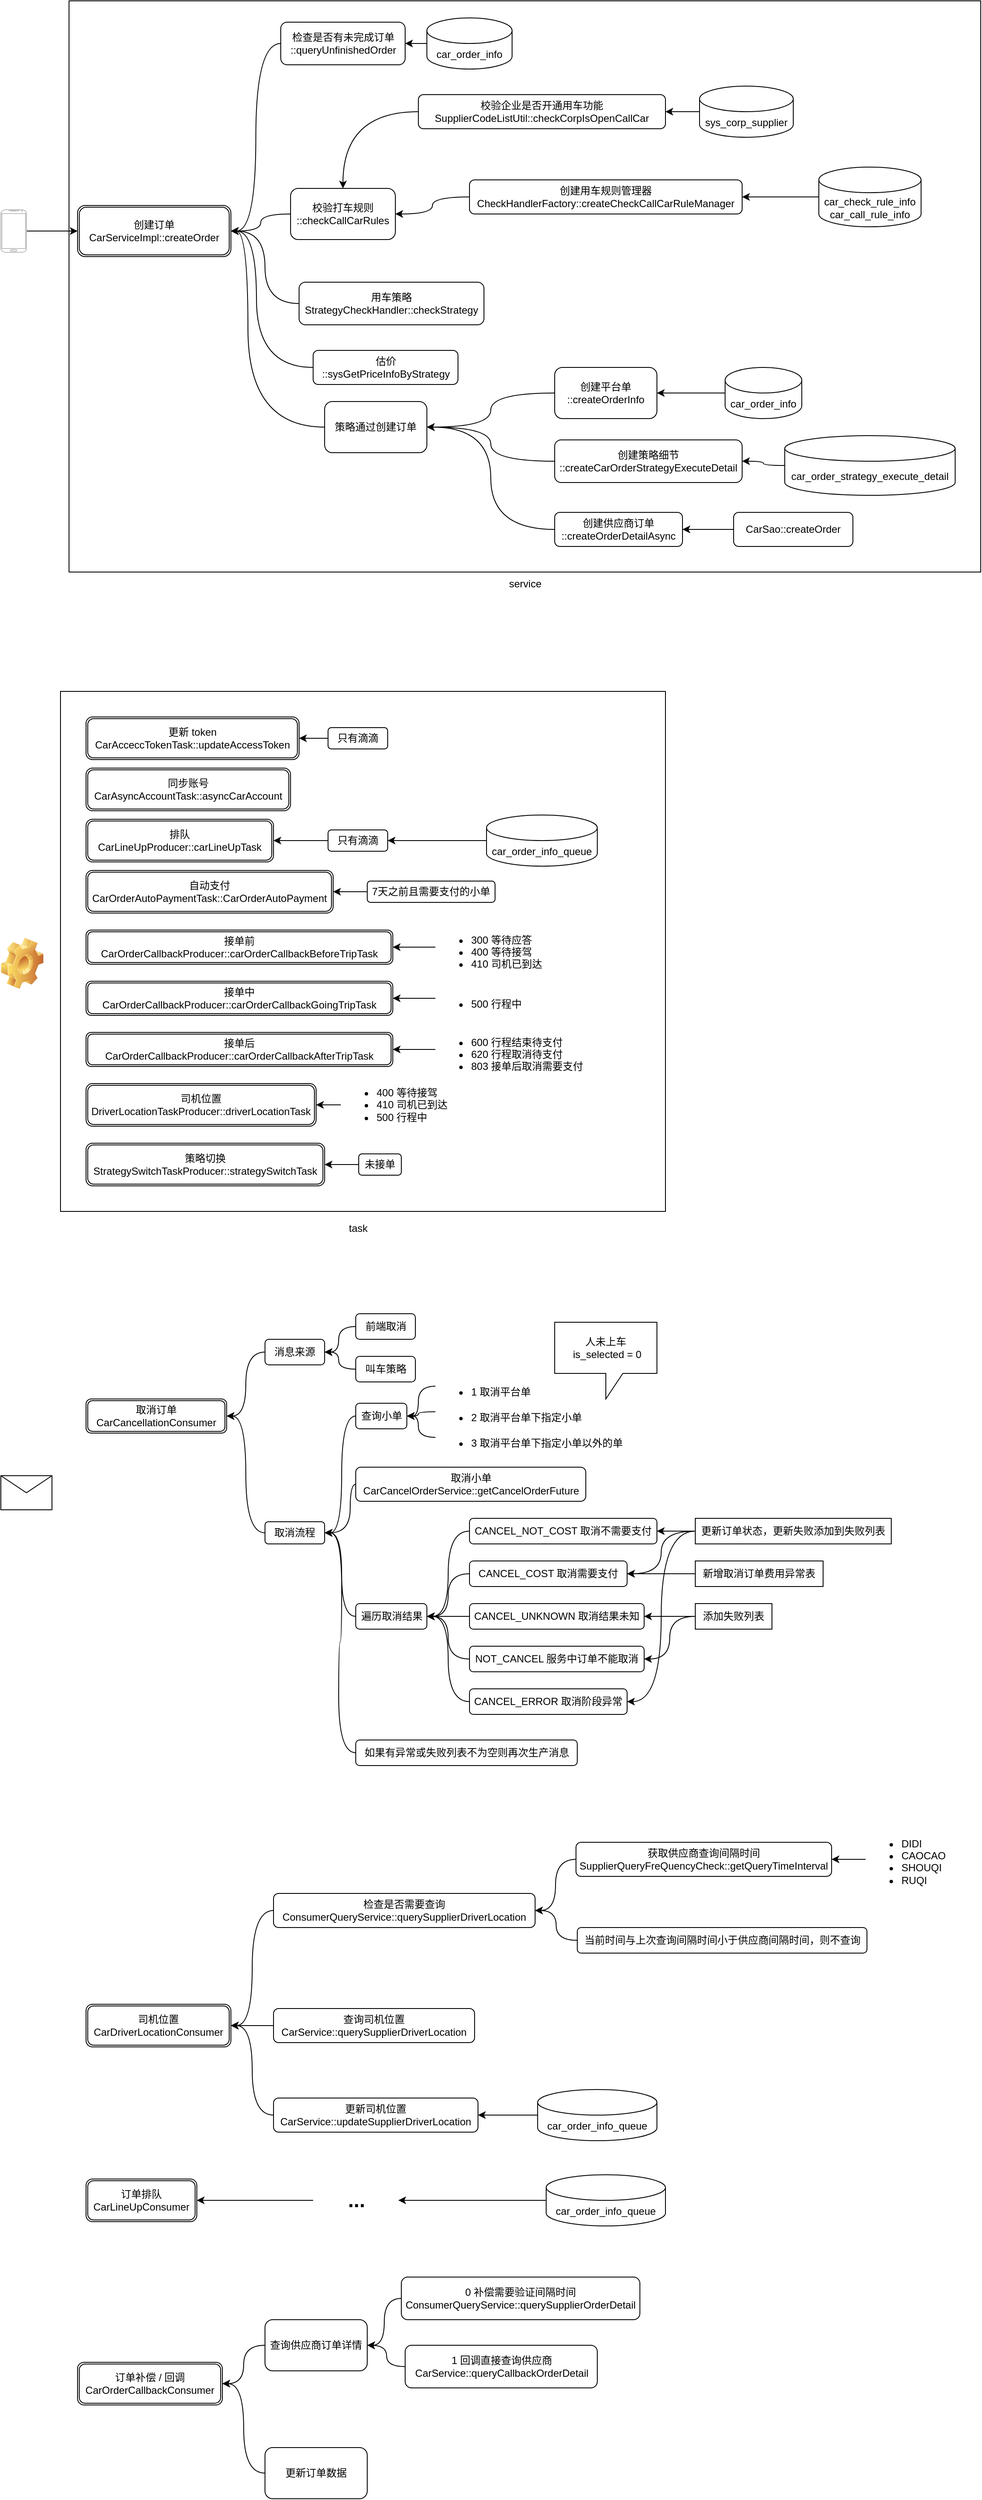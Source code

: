 <mxfile version="15.3.0" type="github">
  <diagram id="36eU4pKLtjQGRjDaztEr" name="订单状态">
    <mxGraphModel dx="1156" dy="461" grid="1" gridSize="10" guides="1" tooltips="1" connect="1" arrows="1" fold="1" page="1" pageScale="1" pageWidth="827" pageHeight="1169" math="0" shadow="0">
      <root>
        <mxCell id="0" />
        <mxCell id="1" parent="0" />
        <mxCell id="iOZaVTO8fL7gchkErI3n-64" value="" style="rounded=0;whiteSpace=wrap;html=1;" vertex="1" parent="1">
          <mxGeometry x="100" y="880" width="710" height="610" as="geometry" />
        </mxCell>
        <mxCell id="Fg9hLDMmJoLkrDjKvClW-10" value="service" style="verticalLabelPosition=bottom;verticalAlign=top;html=1;shape=mxgraph.basic.rect;fillColor2=none;strokeWidth=1;size=20;indent=5;sketch=0;shadow=0;" parent="1" vertex="1">
          <mxGeometry x="110" y="70" width="1070" height="670" as="geometry" />
        </mxCell>
        <mxCell id="Fg9hLDMmJoLkrDjKvClW-2" value="创建订单&lt;br&gt;CarServiceImpl::createOrder" style="shape=ext;double=1;rounded=1;whiteSpace=wrap;html=1;" parent="1" vertex="1">
          <mxGeometry x="120" y="310" width="180" height="60" as="geometry" />
        </mxCell>
        <mxCell id="Fg9hLDMmJoLkrDjKvClW-6" value="" style="edgeStyle=orthogonalEdgeStyle;rounded=0;orthogonalLoop=1;jettySize=auto;html=1;" parent="1" source="Fg9hLDMmJoLkrDjKvClW-5" target="Fg9hLDMmJoLkrDjKvClW-2" edge="1">
          <mxGeometry relative="1" as="geometry" />
        </mxCell>
        <mxCell id="Fg9hLDMmJoLkrDjKvClW-5" value="" style="verticalLabelPosition=bottom;verticalAlign=top;html=1;shadow=0;dashed=0;strokeWidth=1;shape=mxgraph.android.phone2;strokeColor=#c0c0c0;" parent="1" vertex="1">
          <mxGeometry x="30" y="315" width="30" height="50" as="geometry" />
        </mxCell>
        <mxCell id="iOZaVTO8fL7gchkErI3n-5" style="edgeStyle=orthogonalEdgeStyle;rounded=0;orthogonalLoop=1;jettySize=auto;html=1;entryX=1;entryY=0.5;entryDx=0;entryDy=0;curved=1;" edge="1" parent="1" source="iOZaVTO8fL7gchkErI3n-1" target="Fg9hLDMmJoLkrDjKvClW-2">
          <mxGeometry relative="1" as="geometry" />
        </mxCell>
        <mxCell id="iOZaVTO8fL7gchkErI3n-1" value="检查是否有未完成订单&lt;br&gt;::queryUnfinishedOrder" style="rounded=1;whiteSpace=wrap;html=1;" vertex="1" parent="1">
          <mxGeometry x="358.5" y="95" width="146" height="50" as="geometry" />
        </mxCell>
        <mxCell id="iOZaVTO8fL7gchkErI3n-6" value="" style="edgeStyle=orthogonalEdgeStyle;curved=1;rounded=0;orthogonalLoop=1;jettySize=auto;html=1;" edge="1" parent="1" source="iOZaVTO8fL7gchkErI3n-2" target="Fg9hLDMmJoLkrDjKvClW-2">
          <mxGeometry relative="1" as="geometry" />
        </mxCell>
        <mxCell id="iOZaVTO8fL7gchkErI3n-2" value="校验打车规则&lt;br&gt;::checkCallCarRules" style="rounded=1;whiteSpace=wrap;html=1;" vertex="1" parent="1">
          <mxGeometry x="370" y="290" width="123" height="60" as="geometry" />
        </mxCell>
        <mxCell id="iOZaVTO8fL7gchkErI3n-7" value="" style="edgeStyle=orthogonalEdgeStyle;curved=1;rounded=0;orthogonalLoop=1;jettySize=auto;html=1;" edge="1" parent="1" source="iOZaVTO8fL7gchkErI3n-3" target="iOZaVTO8fL7gchkErI3n-1">
          <mxGeometry relative="1" as="geometry" />
        </mxCell>
        <mxCell id="iOZaVTO8fL7gchkErI3n-3" value="car_order_info" style="shape=cylinder3;whiteSpace=wrap;html=1;boundedLbl=1;backgroundOutline=1;size=15;" vertex="1" parent="1">
          <mxGeometry x="530" y="90" width="100" height="60" as="geometry" />
        </mxCell>
        <mxCell id="iOZaVTO8fL7gchkErI3n-8" value="" style="edgeStyle=orthogonalEdgeStyle;curved=1;rounded=0;orthogonalLoop=1;jettySize=auto;html=1;" edge="1" parent="1" source="iOZaVTO8fL7gchkErI3n-4" target="iOZaVTO8fL7gchkErI3n-2">
          <mxGeometry relative="1" as="geometry" />
        </mxCell>
        <mxCell id="iOZaVTO8fL7gchkErI3n-4" value="校验企业是否开通用车功能&lt;br&gt;SupplierCodeListUtil::checkCorpIsOpenCallCar" style="rounded=1;whiteSpace=wrap;html=1;" vertex="1" parent="1">
          <mxGeometry x="520" y="180" width="290" height="40" as="geometry" />
        </mxCell>
        <mxCell id="iOZaVTO8fL7gchkErI3n-10" value="" style="edgeStyle=orthogonalEdgeStyle;curved=1;rounded=0;orthogonalLoop=1;jettySize=auto;html=1;" edge="1" parent="1" source="iOZaVTO8fL7gchkErI3n-9" target="iOZaVTO8fL7gchkErI3n-4">
          <mxGeometry relative="1" as="geometry" />
        </mxCell>
        <mxCell id="iOZaVTO8fL7gchkErI3n-9" value="sys_corp_supplier" style="shape=cylinder3;whiteSpace=wrap;html=1;boundedLbl=1;backgroundOutline=1;size=15;" vertex="1" parent="1">
          <mxGeometry x="850" y="170" width="110" height="60" as="geometry" />
        </mxCell>
        <mxCell id="iOZaVTO8fL7gchkErI3n-12" value="" style="edgeStyle=orthogonalEdgeStyle;curved=1;rounded=0;orthogonalLoop=1;jettySize=auto;html=1;" edge="1" parent="1" source="iOZaVTO8fL7gchkErI3n-11" target="iOZaVTO8fL7gchkErI3n-2">
          <mxGeometry relative="1" as="geometry" />
        </mxCell>
        <mxCell id="iOZaVTO8fL7gchkErI3n-11" value="创建用车规则管理器&lt;br&gt;CheckHandlerFactory::createCheckCallCarRuleManager" style="rounded=1;whiteSpace=wrap;html=1;" vertex="1" parent="1">
          <mxGeometry x="580" y="280" width="320" height="40" as="geometry" />
        </mxCell>
        <mxCell id="iOZaVTO8fL7gchkErI3n-14" value="" style="edgeStyle=orthogonalEdgeStyle;curved=1;rounded=0;orthogonalLoop=1;jettySize=auto;html=1;" edge="1" parent="1" source="iOZaVTO8fL7gchkErI3n-13" target="iOZaVTO8fL7gchkErI3n-11">
          <mxGeometry relative="1" as="geometry" />
        </mxCell>
        <mxCell id="iOZaVTO8fL7gchkErI3n-13" value="car_check_rule_info&lt;br&gt;car_call_rule_info" style="shape=cylinder3;whiteSpace=wrap;html=1;boundedLbl=1;backgroundOutline=1;size=15;" vertex="1" parent="1">
          <mxGeometry x="990" y="265" width="120" height="70" as="geometry" />
        </mxCell>
        <mxCell id="iOZaVTO8fL7gchkErI3n-16" style="edgeStyle=orthogonalEdgeStyle;curved=1;rounded=0;orthogonalLoop=1;jettySize=auto;html=1;" edge="1" parent="1" source="iOZaVTO8fL7gchkErI3n-15" target="Fg9hLDMmJoLkrDjKvClW-2">
          <mxGeometry relative="1" as="geometry">
            <Array as="points">
              <mxPoint x="340" y="425" />
              <mxPoint x="340" y="340" />
            </Array>
          </mxGeometry>
        </mxCell>
        <mxCell id="iOZaVTO8fL7gchkErI3n-15" value="用车策略&lt;br&gt;StrategyCheckHandler::checkStrategy" style="rounded=1;whiteSpace=wrap;html=1;" vertex="1" parent="1">
          <mxGeometry x="380" y="400" width="217" height="50" as="geometry" />
        </mxCell>
        <mxCell id="iOZaVTO8fL7gchkErI3n-18" style="edgeStyle=orthogonalEdgeStyle;curved=1;rounded=0;orthogonalLoop=1;jettySize=auto;html=1;entryX=1;entryY=0.5;entryDx=0;entryDy=0;" edge="1" parent="1" source="iOZaVTO8fL7gchkErI3n-17" target="Fg9hLDMmJoLkrDjKvClW-2">
          <mxGeometry relative="1" as="geometry">
            <Array as="points">
              <mxPoint x="330" y="500" />
              <mxPoint x="330" y="340" />
            </Array>
          </mxGeometry>
        </mxCell>
        <mxCell id="iOZaVTO8fL7gchkErI3n-17" value="估价&lt;br&gt;::sysGetPriceInfoByStrategy" style="rounded=1;whiteSpace=wrap;html=1;" vertex="1" parent="1">
          <mxGeometry x="396.5" y="480" width="170" height="40" as="geometry" />
        </mxCell>
        <mxCell id="iOZaVTO8fL7gchkErI3n-20" style="edgeStyle=orthogonalEdgeStyle;curved=1;rounded=0;orthogonalLoop=1;jettySize=auto;html=1;entryX=1;entryY=0.5;entryDx=0;entryDy=0;" edge="1" parent="1" source="iOZaVTO8fL7gchkErI3n-19" target="Fg9hLDMmJoLkrDjKvClW-2">
          <mxGeometry relative="1" as="geometry">
            <mxPoint x="310" y="340" as="targetPoint" />
            <Array as="points">
              <mxPoint x="320" y="570" />
              <mxPoint x="320" y="340" />
            </Array>
          </mxGeometry>
        </mxCell>
        <mxCell id="iOZaVTO8fL7gchkErI3n-19" value="策略通过创建订单" style="rounded=1;whiteSpace=wrap;html=1;" vertex="1" parent="1">
          <mxGeometry x="410" y="540" width="120" height="60" as="geometry" />
        </mxCell>
        <mxCell id="iOZaVTO8fL7gchkErI3n-22" value="" style="edgeStyle=orthogonalEdgeStyle;curved=1;rounded=0;orthogonalLoop=1;jettySize=auto;html=1;entryX=1;entryY=0.5;entryDx=0;entryDy=0;" edge="1" parent="1" source="iOZaVTO8fL7gchkErI3n-21" target="iOZaVTO8fL7gchkErI3n-19">
          <mxGeometry relative="1" as="geometry" />
        </mxCell>
        <mxCell id="iOZaVTO8fL7gchkErI3n-21" value="创建平台单&lt;br&gt;::createOrderInfo" style="rounded=1;whiteSpace=wrap;html=1;" vertex="1" parent="1">
          <mxGeometry x="680" y="500" width="120" height="60" as="geometry" />
        </mxCell>
        <mxCell id="iOZaVTO8fL7gchkErI3n-24" value="" style="edgeStyle=orthogonalEdgeStyle;curved=1;rounded=0;orthogonalLoop=1;jettySize=auto;html=1;" edge="1" parent="1" source="iOZaVTO8fL7gchkErI3n-23" target="iOZaVTO8fL7gchkErI3n-21">
          <mxGeometry relative="1" as="geometry" />
        </mxCell>
        <mxCell id="iOZaVTO8fL7gchkErI3n-23" value="car_order_info" style="shape=cylinder3;whiteSpace=wrap;html=1;boundedLbl=1;backgroundOutline=1;size=15;" vertex="1" parent="1">
          <mxGeometry x="880" y="500" width="90" height="60" as="geometry" />
        </mxCell>
        <mxCell id="iOZaVTO8fL7gchkErI3n-28" style="edgeStyle=orthogonalEdgeStyle;curved=1;rounded=0;orthogonalLoop=1;jettySize=auto;html=1;entryX=1;entryY=0.5;entryDx=0;entryDy=0;" edge="1" parent="1" source="iOZaVTO8fL7gchkErI3n-25" target="iOZaVTO8fL7gchkErI3n-19">
          <mxGeometry relative="1" as="geometry" />
        </mxCell>
        <mxCell id="iOZaVTO8fL7gchkErI3n-25" value="创建策略细节&lt;br&gt;::createCarOrderStrategyExecuteDetail" style="rounded=1;whiteSpace=wrap;html=1;" vertex="1" parent="1">
          <mxGeometry x="680" y="585" width="220" height="50" as="geometry" />
        </mxCell>
        <mxCell id="iOZaVTO8fL7gchkErI3n-27" value="" style="edgeStyle=orthogonalEdgeStyle;curved=1;rounded=0;orthogonalLoop=1;jettySize=auto;html=1;" edge="1" parent="1" source="iOZaVTO8fL7gchkErI3n-26" target="iOZaVTO8fL7gchkErI3n-25">
          <mxGeometry relative="1" as="geometry" />
        </mxCell>
        <mxCell id="iOZaVTO8fL7gchkErI3n-26" value="car_order_strategy_execute_detail" style="shape=cylinder3;whiteSpace=wrap;html=1;boundedLbl=1;backgroundOutline=1;size=15;" vertex="1" parent="1">
          <mxGeometry x="950" y="580" width="200" height="70" as="geometry" />
        </mxCell>
        <mxCell id="iOZaVTO8fL7gchkErI3n-30" style="edgeStyle=orthogonalEdgeStyle;curved=1;rounded=0;orthogonalLoop=1;jettySize=auto;html=1;entryX=1;entryY=0.5;entryDx=0;entryDy=0;" edge="1" parent="1" source="iOZaVTO8fL7gchkErI3n-29" target="iOZaVTO8fL7gchkErI3n-19">
          <mxGeometry relative="1" as="geometry" />
        </mxCell>
        <mxCell id="iOZaVTO8fL7gchkErI3n-29" value="创建供应商订单&lt;br&gt;::createOrderDetailAsync" style="rounded=1;whiteSpace=wrap;html=1;" vertex="1" parent="1">
          <mxGeometry x="680" y="670" width="150" height="40" as="geometry" />
        </mxCell>
        <mxCell id="iOZaVTO8fL7gchkErI3n-32" value="" style="edgeStyle=orthogonalEdgeStyle;curved=1;rounded=0;orthogonalLoop=1;jettySize=auto;html=1;" edge="1" parent="1" source="iOZaVTO8fL7gchkErI3n-31" target="iOZaVTO8fL7gchkErI3n-29">
          <mxGeometry relative="1" as="geometry" />
        </mxCell>
        <mxCell id="iOZaVTO8fL7gchkErI3n-31" value="CarSao::createOrder" style="rounded=1;whiteSpace=wrap;html=1;" vertex="1" parent="1">
          <mxGeometry x="890" y="670" width="140" height="40" as="geometry" />
        </mxCell>
        <mxCell id="iOZaVTO8fL7gchkErI3n-33" value="" style="shape=image;html=1;verticalLabelPosition=bottom;verticalAlign=top;imageAspect=0;image=img/clipart/Gear_128x128.png" vertex="1" parent="1">
          <mxGeometry x="30" y="1169" width="50" height="60" as="geometry" />
        </mxCell>
        <mxCell id="iOZaVTO8fL7gchkErI3n-35" value="更新 token&lt;br&gt;CarAcceccTokenTask::updateAccessToken" style="shape=ext;double=1;rounded=1;whiteSpace=wrap;html=1;" vertex="1" parent="1">
          <mxGeometry x="130" y="910" width="250" height="50" as="geometry" />
        </mxCell>
        <mxCell id="iOZaVTO8fL7gchkErI3n-36" value="同步账号&lt;br&gt;CarAsyncAccountTask::asyncCarAccount" style="shape=ext;double=1;rounded=1;whiteSpace=wrap;html=1;" vertex="1" parent="1">
          <mxGeometry x="130" y="970" width="240" height="50" as="geometry" />
        </mxCell>
        <mxCell id="iOZaVTO8fL7gchkErI3n-37" value="排队&lt;br&gt;CarLineUpProducer::carLineUpTask" style="shape=ext;double=1;rounded=1;whiteSpace=wrap;html=1;" vertex="1" parent="1">
          <mxGeometry x="130" y="1030" width="220" height="50" as="geometry" />
        </mxCell>
        <mxCell id="iOZaVTO8fL7gchkErI3n-42" value="" style="edgeStyle=orthogonalEdgeStyle;curved=1;rounded=0;orthogonalLoop=1;jettySize=auto;html=1;" edge="1" parent="1" source="iOZaVTO8fL7gchkErI3n-38">
          <mxGeometry relative="1" as="geometry">
            <mxPoint x="380" y="935" as="targetPoint" />
          </mxGeometry>
        </mxCell>
        <mxCell id="iOZaVTO8fL7gchkErI3n-38" value="只有滴滴" style="rounded=1;whiteSpace=wrap;html=1;" vertex="1" parent="1">
          <mxGeometry x="414" y="922.5" width="70" height="25" as="geometry" />
        </mxCell>
        <mxCell id="iOZaVTO8fL7gchkErI3n-43" value="" style="edgeStyle=orthogonalEdgeStyle;curved=1;rounded=0;orthogonalLoop=1;jettySize=auto;html=1;" edge="1" parent="1" source="iOZaVTO8fL7gchkErI3n-40" target="iOZaVTO8fL7gchkErI3n-37">
          <mxGeometry relative="1" as="geometry" />
        </mxCell>
        <mxCell id="iOZaVTO8fL7gchkErI3n-40" value="只有滴滴" style="rounded=1;whiteSpace=wrap;html=1;" vertex="1" parent="1">
          <mxGeometry x="414" y="1042.5" width="70" height="25" as="geometry" />
        </mxCell>
        <mxCell id="iOZaVTO8fL7gchkErI3n-45" value="" style="edgeStyle=orthogonalEdgeStyle;curved=1;rounded=0;orthogonalLoop=1;jettySize=auto;html=1;" edge="1" parent="1" source="iOZaVTO8fL7gchkErI3n-44" target="iOZaVTO8fL7gchkErI3n-40">
          <mxGeometry relative="1" as="geometry" />
        </mxCell>
        <mxCell id="iOZaVTO8fL7gchkErI3n-44" value="car_order_info_queue" style="shape=cylinder3;whiteSpace=wrap;html=1;boundedLbl=1;backgroundOutline=1;size=15;" vertex="1" parent="1">
          <mxGeometry x="600" y="1025" width="130" height="60" as="geometry" />
        </mxCell>
        <mxCell id="iOZaVTO8fL7gchkErI3n-46" value="自动支付&lt;br&gt;CarOrderAutoPaymentTask::CarOrderAutoPayment" style="shape=ext;double=1;rounded=1;whiteSpace=wrap;html=1;" vertex="1" parent="1">
          <mxGeometry x="130" y="1090" width="290" height="50" as="geometry" />
        </mxCell>
        <mxCell id="iOZaVTO8fL7gchkErI3n-50" value="" style="edgeStyle=orthogonalEdgeStyle;curved=1;rounded=0;orthogonalLoop=1;jettySize=auto;html=1;" edge="1" parent="1" source="iOZaVTO8fL7gchkErI3n-49" target="iOZaVTO8fL7gchkErI3n-46">
          <mxGeometry relative="1" as="geometry" />
        </mxCell>
        <mxCell id="iOZaVTO8fL7gchkErI3n-49" value="&lt;span&gt;7天之前且需要支付的小单&lt;/span&gt;" style="rounded=1;whiteSpace=wrap;html=1;" vertex="1" parent="1">
          <mxGeometry x="460" y="1102.5" width="150" height="25" as="geometry" />
        </mxCell>
        <mxCell id="iOZaVTO8fL7gchkErI3n-51" value="接单前&lt;br&gt;CarOrderCallbackProducer::carOrderCallbackBeforeTripTask" style="shape=ext;double=1;rounded=1;whiteSpace=wrap;html=1;" vertex="1" parent="1">
          <mxGeometry x="130" y="1160" width="360" height="40" as="geometry" />
        </mxCell>
        <mxCell id="iOZaVTO8fL7gchkErI3n-52" value="接单中&lt;br&gt;CarOrderCallbackProducer::carOrderCallbackGoingTripTask" style="shape=ext;double=1;rounded=1;whiteSpace=wrap;html=1;" vertex="1" parent="1">
          <mxGeometry x="130" y="1220" width="360" height="40" as="geometry" />
        </mxCell>
        <mxCell id="iOZaVTO8fL7gchkErI3n-53" value="接单后&lt;br&gt;CarOrderCallbackProducer::carOrderCallbackAfterTripTask" style="shape=ext;double=1;rounded=1;whiteSpace=wrap;html=1;" vertex="1" parent="1">
          <mxGeometry x="130" y="1280" width="360" height="40" as="geometry" />
        </mxCell>
        <mxCell id="iOZaVTO8fL7gchkErI3n-56" value="" style="edgeStyle=orthogonalEdgeStyle;curved=1;rounded=0;orthogonalLoop=1;jettySize=auto;html=1;" edge="1" parent="1" source="iOZaVTO8fL7gchkErI3n-55" target="iOZaVTO8fL7gchkErI3n-51">
          <mxGeometry relative="1" as="geometry" />
        </mxCell>
        <mxCell id="iOZaVTO8fL7gchkErI3n-55" value="&lt;ul&gt;&lt;li&gt;300 等待应答&lt;/li&gt;&lt;li&gt;400 等待接驾&lt;/li&gt;&lt;li&gt;410 司机已到达&lt;/li&gt;&lt;/ul&gt;" style="text;strokeColor=none;fillColor=none;html=1;whiteSpace=wrap;verticalAlign=middle;overflow=hidden;" vertex="1" parent="1">
          <mxGeometry x="540" y="1150" width="130" height="60" as="geometry" />
        </mxCell>
        <mxCell id="iOZaVTO8fL7gchkErI3n-58" value="" style="edgeStyle=orthogonalEdgeStyle;curved=1;rounded=0;orthogonalLoop=1;jettySize=auto;html=1;" edge="1" parent="1" source="iOZaVTO8fL7gchkErI3n-57" target="iOZaVTO8fL7gchkErI3n-52">
          <mxGeometry relative="1" as="geometry" />
        </mxCell>
        <mxCell id="iOZaVTO8fL7gchkErI3n-57" value="&lt;ul&gt;&lt;li&gt;500 行程中&lt;/li&gt;&lt;/ul&gt;" style="text;strokeColor=none;fillColor=none;html=1;whiteSpace=wrap;verticalAlign=middle;overflow=hidden;" vertex="1" parent="1">
          <mxGeometry x="540" y="1225" width="110" height="30" as="geometry" />
        </mxCell>
        <mxCell id="iOZaVTO8fL7gchkErI3n-60" value="" style="edgeStyle=orthogonalEdgeStyle;curved=1;rounded=0;orthogonalLoop=1;jettySize=auto;html=1;" edge="1" parent="1" source="iOZaVTO8fL7gchkErI3n-59" target="iOZaVTO8fL7gchkErI3n-53">
          <mxGeometry relative="1" as="geometry" />
        </mxCell>
        <mxCell id="iOZaVTO8fL7gchkErI3n-59" value="&lt;ul&gt;&lt;li&gt;600 行程结束待支付&lt;/li&gt;&lt;li&gt;620 行程取消待支付&lt;/li&gt;&lt;li&gt;803 接单后取消需要支付&lt;/li&gt;&lt;/ul&gt;" style="text;strokeColor=none;fillColor=none;html=1;whiteSpace=wrap;verticalAlign=middle;overflow=hidden;" vertex="1" parent="1">
          <mxGeometry x="540" y="1270" width="180" height="60" as="geometry" />
        </mxCell>
        <mxCell id="iOZaVTO8fL7gchkErI3n-61" value="司机位置&lt;br&gt;DriverLocationTaskProducer::driverLocationTask" style="shape=ext;double=1;rounded=1;whiteSpace=wrap;html=1;" vertex="1" parent="1">
          <mxGeometry x="130" y="1340" width="270" height="50" as="geometry" />
        </mxCell>
        <mxCell id="iOZaVTO8fL7gchkErI3n-62" value="策略切换&lt;br&gt;StrategySwitchTaskProducer::strategySwitchTask" style="shape=ext;double=1;rounded=1;whiteSpace=wrap;html=1;" vertex="1" parent="1">
          <mxGeometry x="130" y="1410" width="280" height="50" as="geometry" />
        </mxCell>
        <mxCell id="iOZaVTO8fL7gchkErI3n-65" value="task" style="text;html=1;align=center;verticalAlign=middle;resizable=0;points=[];autosize=1;strokeColor=none;fillColor=none;" vertex="1" parent="1">
          <mxGeometry x="429" y="1500" width="40" height="20" as="geometry" />
        </mxCell>
        <mxCell id="iOZaVTO8fL7gchkErI3n-67" value="" style="edgeStyle=orthogonalEdgeStyle;curved=1;rounded=0;orthogonalLoop=1;jettySize=auto;html=1;" edge="1" parent="1" source="iOZaVTO8fL7gchkErI3n-66" target="iOZaVTO8fL7gchkErI3n-62">
          <mxGeometry relative="1" as="geometry" />
        </mxCell>
        <mxCell id="iOZaVTO8fL7gchkErI3n-66" value="未接单" style="rounded=1;whiteSpace=wrap;html=1;" vertex="1" parent="1">
          <mxGeometry x="450" y="1422.5" width="50" height="25" as="geometry" />
        </mxCell>
        <mxCell id="iOZaVTO8fL7gchkErI3n-69" value="" style="edgeStyle=orthogonalEdgeStyle;curved=1;rounded=0;orthogonalLoop=1;jettySize=auto;html=1;" edge="1" parent="1" source="iOZaVTO8fL7gchkErI3n-68" target="iOZaVTO8fL7gchkErI3n-61">
          <mxGeometry relative="1" as="geometry" />
        </mxCell>
        <mxCell id="iOZaVTO8fL7gchkErI3n-68" value="&lt;ul&gt;&lt;li&gt;400 等待接驾&lt;/li&gt;&lt;li&gt;410 司机已到达&lt;/li&gt;&lt;li&gt;500 行程中&lt;/li&gt;&lt;/ul&gt;" style="text;strokeColor=none;fillColor=none;html=1;whiteSpace=wrap;verticalAlign=middle;overflow=hidden;" vertex="1" parent="1">
          <mxGeometry x="429" y="1327.5" width="130" height="75" as="geometry" />
        </mxCell>
        <mxCell id="iOZaVTO8fL7gchkErI3n-70" value="" style="shape=message;html=1;whiteSpace=wrap;html=1;outlineConnect=0;" vertex="1" parent="1">
          <mxGeometry x="30" y="1800" width="60" height="40" as="geometry" />
        </mxCell>
        <mxCell id="iOZaVTO8fL7gchkErI3n-71" value="取消订单&lt;br&gt;CarCancellationConsumer" style="shape=ext;double=1;rounded=1;whiteSpace=wrap;html=1;" vertex="1" parent="1">
          <mxGeometry x="130" y="1710" width="165" height="40" as="geometry" />
        </mxCell>
        <mxCell id="iOZaVTO8fL7gchkErI3n-77" style="edgeStyle=orthogonalEdgeStyle;curved=1;rounded=0;orthogonalLoop=1;jettySize=auto;html=1;entryX=1;entryY=0.5;entryDx=0;entryDy=0;" edge="1" parent="1" source="iOZaVTO8fL7gchkErI3n-72" target="iOZaVTO8fL7gchkErI3n-71">
          <mxGeometry relative="1" as="geometry" />
        </mxCell>
        <mxCell id="iOZaVTO8fL7gchkErI3n-72" value="消息来源" style="rounded=1;whiteSpace=wrap;html=1;" vertex="1" parent="1">
          <mxGeometry x="340" y="1640" width="70" height="30" as="geometry" />
        </mxCell>
        <mxCell id="iOZaVTO8fL7gchkErI3n-75" value="" style="edgeStyle=orthogonalEdgeStyle;curved=1;rounded=0;orthogonalLoop=1;jettySize=auto;html=1;" edge="1" parent="1" source="iOZaVTO8fL7gchkErI3n-73" target="iOZaVTO8fL7gchkErI3n-72">
          <mxGeometry relative="1" as="geometry" />
        </mxCell>
        <mxCell id="iOZaVTO8fL7gchkErI3n-73" value="前端取消" style="rounded=1;whiteSpace=wrap;html=1;" vertex="1" parent="1">
          <mxGeometry x="446.5" y="1610" width="70" height="30" as="geometry" />
        </mxCell>
        <mxCell id="iOZaVTO8fL7gchkErI3n-76" value="" style="edgeStyle=orthogonalEdgeStyle;curved=1;rounded=0;orthogonalLoop=1;jettySize=auto;html=1;" edge="1" parent="1" source="iOZaVTO8fL7gchkErI3n-74" target="iOZaVTO8fL7gchkErI3n-72">
          <mxGeometry relative="1" as="geometry" />
        </mxCell>
        <mxCell id="iOZaVTO8fL7gchkErI3n-74" value="叫车策略" style="rounded=1;whiteSpace=wrap;html=1;" vertex="1" parent="1">
          <mxGeometry x="446.5" y="1660" width="70" height="30" as="geometry" />
        </mxCell>
        <mxCell id="iOZaVTO8fL7gchkErI3n-82" value="" style="edgeStyle=orthogonalEdgeStyle;curved=1;rounded=0;orthogonalLoop=1;jettySize=auto;html=1;entryX=1;entryY=0.5;entryDx=0;entryDy=0;" edge="1" parent="1" source="iOZaVTO8fL7gchkErI3n-78" target="iOZaVTO8fL7gchkErI3n-71">
          <mxGeometry relative="1" as="geometry" />
        </mxCell>
        <mxCell id="iOZaVTO8fL7gchkErI3n-78" value="取消流程" style="rounded=1;whiteSpace=wrap;html=1;" vertex="1" parent="1">
          <mxGeometry x="340" y="1854" width="70" height="26" as="geometry" />
        </mxCell>
        <mxCell id="iOZaVTO8fL7gchkErI3n-95" value="" style="edgeStyle=orthogonalEdgeStyle;curved=1;rounded=0;orthogonalLoop=1;jettySize=auto;html=1;entryX=1;entryY=0.5;entryDx=0;entryDy=0;" edge="1" parent="1" source="iOZaVTO8fL7gchkErI3n-83" target="iOZaVTO8fL7gchkErI3n-78">
          <mxGeometry relative="1" as="geometry">
            <Array as="points">
              <mxPoint x="430" y="1730" />
              <mxPoint x="430" y="1867" />
            </Array>
          </mxGeometry>
        </mxCell>
        <mxCell id="iOZaVTO8fL7gchkErI3n-83" value="查询小单" style="rounded=1;whiteSpace=wrap;html=1;" vertex="1" parent="1">
          <mxGeometry x="446.5" y="1715" width="60" height="30" as="geometry" />
        </mxCell>
        <mxCell id="iOZaVTO8fL7gchkErI3n-85" value="" style="edgeStyle=orthogonalEdgeStyle;curved=1;rounded=0;orthogonalLoop=1;jettySize=auto;html=1;entryX=1;entryY=0.5;entryDx=0;entryDy=0;" edge="1" parent="1" source="iOZaVTO8fL7gchkErI3n-84" target="iOZaVTO8fL7gchkErI3n-83">
          <mxGeometry relative="1" as="geometry" />
        </mxCell>
        <mxCell id="iOZaVTO8fL7gchkErI3n-84" value="&lt;ul&gt;&lt;li&gt;1 取消平台单&lt;/li&gt;&lt;/ul&gt;" style="text;strokeColor=none;fillColor=none;html=1;whiteSpace=wrap;verticalAlign=middle;overflow=hidden;" vertex="1" parent="1">
          <mxGeometry x="540" y="1680" width="120" height="30" as="geometry" />
        </mxCell>
        <mxCell id="iOZaVTO8fL7gchkErI3n-88" value="" style="edgeStyle=orthogonalEdgeStyle;curved=1;rounded=0;orthogonalLoop=1;jettySize=auto;html=1;" edge="1" parent="1" source="iOZaVTO8fL7gchkErI3n-86" target="iOZaVTO8fL7gchkErI3n-83">
          <mxGeometry relative="1" as="geometry" />
        </mxCell>
        <mxCell id="iOZaVTO8fL7gchkErI3n-86" value="&lt;ul&gt;&lt;li&gt;2 取消平台单下指定小单&lt;/li&gt;&lt;/ul&gt;" style="text;strokeColor=none;fillColor=none;html=1;whiteSpace=wrap;verticalAlign=middle;overflow=hidden;" vertex="1" parent="1">
          <mxGeometry x="540" y="1710" width="180" height="30" as="geometry" />
        </mxCell>
        <mxCell id="iOZaVTO8fL7gchkErI3n-89" value="" style="edgeStyle=orthogonalEdgeStyle;curved=1;rounded=0;orthogonalLoop=1;jettySize=auto;html=1;" edge="1" parent="1" source="iOZaVTO8fL7gchkErI3n-87" target="iOZaVTO8fL7gchkErI3n-83">
          <mxGeometry relative="1" as="geometry" />
        </mxCell>
        <mxCell id="iOZaVTO8fL7gchkErI3n-87" value="&lt;ul&gt;&lt;li&gt;3 取消平台单下指定小单以外的单&lt;/li&gt;&lt;/ul&gt;" style="text;strokeColor=none;fillColor=none;html=1;whiteSpace=wrap;verticalAlign=middle;overflow=hidden;" vertex="1" parent="1">
          <mxGeometry x="540" y="1740" width="220" height="30" as="geometry" />
        </mxCell>
        <mxCell id="iOZaVTO8fL7gchkErI3n-94" value="人未上车&lt;br&gt;&amp;nbsp;is_selected = 0" style="shape=callout;whiteSpace=wrap;html=1;perimeter=calloutPerimeter;rotation=0;" vertex="1" parent="1">
          <mxGeometry x="680" y="1620" width="120" height="90" as="geometry" />
        </mxCell>
        <mxCell id="iOZaVTO8fL7gchkErI3n-97" value="" style="edgeStyle=orthogonalEdgeStyle;curved=1;rounded=0;orthogonalLoop=1;jettySize=auto;html=1;entryX=1;entryY=0.5;entryDx=0;entryDy=0;" edge="1" parent="1" source="iOZaVTO8fL7gchkErI3n-96" target="iOZaVTO8fL7gchkErI3n-78">
          <mxGeometry relative="1" as="geometry">
            <Array as="points">
              <mxPoint x="440" y="1810" />
              <mxPoint x="440" y="1867" />
            </Array>
          </mxGeometry>
        </mxCell>
        <mxCell id="iOZaVTO8fL7gchkErI3n-96" value="取消小单&lt;br&gt;CarCancelOrderService::getCancelOrderFuture" style="rounded=1;whiteSpace=wrap;html=1;" vertex="1" parent="1">
          <mxGeometry x="446.5" y="1790" width="270" height="40" as="geometry" />
        </mxCell>
        <mxCell id="iOZaVTO8fL7gchkErI3n-123" style="edgeStyle=orthogonalEdgeStyle;curved=1;rounded=0;orthogonalLoop=1;jettySize=auto;html=1;entryX=1;entryY=0.5;entryDx=0;entryDy=0;" edge="1" parent="1" source="iOZaVTO8fL7gchkErI3n-98" target="iOZaVTO8fL7gchkErI3n-78">
          <mxGeometry relative="1" as="geometry">
            <Array as="points">
              <mxPoint x="430" y="1965" />
              <mxPoint x="430" y="1867" />
            </Array>
          </mxGeometry>
        </mxCell>
        <mxCell id="iOZaVTO8fL7gchkErI3n-98" value="遍历取消结果" style="rounded=1;whiteSpace=wrap;html=1;" vertex="1" parent="1">
          <mxGeometry x="446.5" y="1950" width="83.5" height="30" as="geometry" />
        </mxCell>
        <mxCell id="iOZaVTO8fL7gchkErI3n-117" style="edgeStyle=orthogonalEdgeStyle;curved=1;rounded=0;orthogonalLoop=1;jettySize=auto;html=1;entryX=1;entryY=0.5;entryDx=0;entryDy=0;" edge="1" parent="1" source="iOZaVTO8fL7gchkErI3n-99" target="iOZaVTO8fL7gchkErI3n-98">
          <mxGeometry relative="1" as="geometry" />
        </mxCell>
        <mxCell id="iOZaVTO8fL7gchkErI3n-99" value="CANCEL_NOT_COST 取消不需要支付" style="rounded=1;whiteSpace=wrap;html=1;" vertex="1" parent="1">
          <mxGeometry x="580" y="1850" width="220" height="30" as="geometry" />
        </mxCell>
        <mxCell id="iOZaVTO8fL7gchkErI3n-106" value="" style="edgeStyle=orthogonalEdgeStyle;curved=1;rounded=0;orthogonalLoop=1;jettySize=auto;html=1;" edge="1" parent="1" source="iOZaVTO8fL7gchkErI3n-100" target="iOZaVTO8fL7gchkErI3n-99">
          <mxGeometry relative="1" as="geometry">
            <mxPoint x="805" y="1865" as="targetPoint" />
          </mxGeometry>
        </mxCell>
        <mxCell id="iOZaVTO8fL7gchkErI3n-112" style="edgeStyle=orthogonalEdgeStyle;curved=1;rounded=0;orthogonalLoop=1;jettySize=auto;html=1;entryX=1;entryY=0.5;entryDx=0;entryDy=0;" edge="1" parent="1" source="iOZaVTO8fL7gchkErI3n-100" target="iOZaVTO8fL7gchkErI3n-101">
          <mxGeometry relative="1" as="geometry" />
        </mxCell>
        <mxCell id="iOZaVTO8fL7gchkErI3n-114" style="edgeStyle=orthogonalEdgeStyle;curved=1;rounded=0;orthogonalLoop=1;jettySize=auto;html=1;entryX=1;entryY=0.5;entryDx=0;entryDy=0;" edge="1" parent="1" source="iOZaVTO8fL7gchkErI3n-100" target="iOZaVTO8fL7gchkErI3n-113">
          <mxGeometry relative="1" as="geometry" />
        </mxCell>
        <mxCell id="iOZaVTO8fL7gchkErI3n-100" value="更新订单状态，更新失败添加到失败列表" style="rounded=0;whiteSpace=wrap;html=1;" vertex="1" parent="1">
          <mxGeometry x="845" y="1850" width="230" height="30" as="geometry" />
        </mxCell>
        <mxCell id="iOZaVTO8fL7gchkErI3n-118" style="edgeStyle=orthogonalEdgeStyle;curved=1;rounded=0;orthogonalLoop=1;jettySize=auto;html=1;entryX=1;entryY=0.5;entryDx=0;entryDy=0;" edge="1" parent="1" source="iOZaVTO8fL7gchkErI3n-101" target="iOZaVTO8fL7gchkErI3n-98">
          <mxGeometry relative="1" as="geometry" />
        </mxCell>
        <mxCell id="iOZaVTO8fL7gchkErI3n-101" value="CANCEL_COST 取消需要支付" style="rounded=1;whiteSpace=wrap;html=1;" vertex="1" parent="1">
          <mxGeometry x="580" y="1900" width="185" height="30" as="geometry" />
        </mxCell>
        <mxCell id="iOZaVTO8fL7gchkErI3n-105" value="" style="edgeStyle=orthogonalEdgeStyle;curved=1;rounded=0;orthogonalLoop=1;jettySize=auto;html=1;" edge="1" parent="1" source="iOZaVTO8fL7gchkErI3n-102">
          <mxGeometry relative="1" as="geometry">
            <mxPoint x="765" y="1915" as="targetPoint" />
          </mxGeometry>
        </mxCell>
        <mxCell id="iOZaVTO8fL7gchkErI3n-102" value="新增取消订单费用异常表" style="rounded=0;whiteSpace=wrap;html=1;" vertex="1" parent="1">
          <mxGeometry x="845" y="1900" width="150" height="30" as="geometry" />
        </mxCell>
        <mxCell id="iOZaVTO8fL7gchkErI3n-119" style="edgeStyle=orthogonalEdgeStyle;curved=1;rounded=0;orthogonalLoop=1;jettySize=auto;html=1;entryX=1;entryY=0.5;entryDx=0;entryDy=0;" edge="1" parent="1" source="iOZaVTO8fL7gchkErI3n-103" target="iOZaVTO8fL7gchkErI3n-98">
          <mxGeometry relative="1" as="geometry" />
        </mxCell>
        <mxCell id="iOZaVTO8fL7gchkErI3n-103" value="CANCEL_UNKNOWN 取消结果未知" style="rounded=1;whiteSpace=wrap;html=1;" vertex="1" parent="1">
          <mxGeometry x="580" y="1950" width="205" height="30" as="geometry" />
        </mxCell>
        <mxCell id="iOZaVTO8fL7gchkErI3n-109" value="" style="edgeStyle=orthogonalEdgeStyle;curved=1;rounded=0;orthogonalLoop=1;jettySize=auto;html=1;" edge="1" parent="1" source="iOZaVTO8fL7gchkErI3n-104" target="iOZaVTO8fL7gchkErI3n-103">
          <mxGeometry relative="1" as="geometry" />
        </mxCell>
        <mxCell id="iOZaVTO8fL7gchkErI3n-111" style="edgeStyle=orthogonalEdgeStyle;curved=1;rounded=0;orthogonalLoop=1;jettySize=auto;html=1;entryX=1;entryY=0.5;entryDx=0;entryDy=0;" edge="1" parent="1" source="iOZaVTO8fL7gchkErI3n-104" target="iOZaVTO8fL7gchkErI3n-110">
          <mxGeometry relative="1" as="geometry" />
        </mxCell>
        <mxCell id="iOZaVTO8fL7gchkErI3n-104" value="添加失败列表" style="rounded=0;whiteSpace=wrap;html=1;" vertex="1" parent="1">
          <mxGeometry x="845" y="1950" width="90" height="30" as="geometry" />
        </mxCell>
        <mxCell id="iOZaVTO8fL7gchkErI3n-120" style="edgeStyle=orthogonalEdgeStyle;curved=1;rounded=0;orthogonalLoop=1;jettySize=auto;html=1;entryX=1;entryY=0.5;entryDx=0;entryDy=0;" edge="1" parent="1" source="iOZaVTO8fL7gchkErI3n-110" target="iOZaVTO8fL7gchkErI3n-98">
          <mxGeometry relative="1" as="geometry" />
        </mxCell>
        <mxCell id="iOZaVTO8fL7gchkErI3n-110" value="NOT_CANCEL 服务中订单不能取消" style="rounded=1;whiteSpace=wrap;html=1;" vertex="1" parent="1">
          <mxGeometry x="580" y="2000" width="205" height="30" as="geometry" />
        </mxCell>
        <mxCell id="iOZaVTO8fL7gchkErI3n-122" style="edgeStyle=orthogonalEdgeStyle;curved=1;rounded=0;orthogonalLoop=1;jettySize=auto;html=1;entryX=1;entryY=0.5;entryDx=0;entryDy=0;" edge="1" parent="1" source="iOZaVTO8fL7gchkErI3n-113" target="iOZaVTO8fL7gchkErI3n-98">
          <mxGeometry relative="1" as="geometry" />
        </mxCell>
        <mxCell id="iOZaVTO8fL7gchkErI3n-113" value="CANCEL_ERROR 取消阶段异常" style="rounded=1;whiteSpace=wrap;html=1;" vertex="1" parent="1">
          <mxGeometry x="580" y="2050" width="185" height="30" as="geometry" />
        </mxCell>
        <mxCell id="iOZaVTO8fL7gchkErI3n-124" style="edgeStyle=orthogonalEdgeStyle;curved=1;rounded=0;orthogonalLoop=1;jettySize=auto;html=1;entryX=1;entryY=0.5;entryDx=0;entryDy=0;" edge="1" parent="1" source="iOZaVTO8fL7gchkErI3n-115" target="iOZaVTO8fL7gchkErI3n-78">
          <mxGeometry relative="1" as="geometry" />
        </mxCell>
        <mxCell id="iOZaVTO8fL7gchkErI3n-115" value="如果有异常或失败列表不为空则再次生产消息" style="rounded=1;whiteSpace=wrap;html=1;" vertex="1" parent="1">
          <mxGeometry x="446.5" y="2110" width="260" height="30" as="geometry" />
        </mxCell>
        <mxCell id="iOZaVTO8fL7gchkErI3n-125" value="司机位置&lt;br&gt;CarDriverLocationConsumer" style="shape=ext;double=1;rounded=1;whiteSpace=wrap;html=1;" vertex="1" parent="1">
          <mxGeometry x="130" y="2420" width="170" height="50" as="geometry" />
        </mxCell>
        <mxCell id="iOZaVTO8fL7gchkErI3n-131" style="edgeStyle=orthogonalEdgeStyle;curved=1;rounded=0;orthogonalLoop=1;jettySize=auto;html=1;entryX=1;entryY=0.5;entryDx=0;entryDy=0;" edge="1" parent="1" source="iOZaVTO8fL7gchkErI3n-126" target="iOZaVTO8fL7gchkErI3n-125">
          <mxGeometry relative="1" as="geometry" />
        </mxCell>
        <mxCell id="iOZaVTO8fL7gchkErI3n-126" value="检查是否需要查询&lt;br&gt;ConsumerQueryService::querySupplierDriverLocation" style="rounded=1;whiteSpace=wrap;html=1;" vertex="1" parent="1">
          <mxGeometry x="350" y="2290" width="307" height="40" as="geometry" />
        </mxCell>
        <mxCell id="iOZaVTO8fL7gchkErI3n-130" style="edgeStyle=orthogonalEdgeStyle;curved=1;rounded=0;orthogonalLoop=1;jettySize=auto;html=1;entryX=1;entryY=0.5;entryDx=0;entryDy=0;" edge="1" parent="1" source="iOZaVTO8fL7gchkErI3n-127" target="iOZaVTO8fL7gchkErI3n-126">
          <mxGeometry relative="1" as="geometry" />
        </mxCell>
        <mxCell id="iOZaVTO8fL7gchkErI3n-127" value="获取供应商查询间隔时间&lt;br&gt;SupplierQueryFreQuencyCheck::getQueryTimeInterval" style="rounded=1;whiteSpace=wrap;html=1;" vertex="1" parent="1">
          <mxGeometry x="705" y="2230" width="300" height="40" as="geometry" />
        </mxCell>
        <mxCell id="iOZaVTO8fL7gchkErI3n-129" value="" style="edgeStyle=orthogonalEdgeStyle;curved=1;rounded=0;orthogonalLoop=1;jettySize=auto;html=1;" edge="1" parent="1" source="iOZaVTO8fL7gchkErI3n-128" target="iOZaVTO8fL7gchkErI3n-127">
          <mxGeometry relative="1" as="geometry" />
        </mxCell>
        <mxCell id="iOZaVTO8fL7gchkErI3n-128" value="&lt;ul&gt;&lt;li&gt;DIDI&lt;/li&gt;&lt;li&gt;CAOCAO&lt;/li&gt;&lt;li&gt;SHOUQI&lt;/li&gt;&lt;li&gt;RUQI&lt;/li&gt;&lt;/ul&gt;" style="text;strokeColor=none;fillColor=none;html=1;whiteSpace=wrap;verticalAlign=middle;overflow=hidden;" vertex="1" parent="1">
          <mxGeometry x="1045" y="2210" width="100" height="80" as="geometry" />
        </mxCell>
        <mxCell id="iOZaVTO8fL7gchkErI3n-133" style="edgeStyle=orthogonalEdgeStyle;curved=1;rounded=0;orthogonalLoop=1;jettySize=auto;html=1;entryX=1;entryY=0.5;entryDx=0;entryDy=0;" edge="1" parent="1" source="iOZaVTO8fL7gchkErI3n-132" target="iOZaVTO8fL7gchkErI3n-126">
          <mxGeometry relative="1" as="geometry" />
        </mxCell>
        <mxCell id="iOZaVTO8fL7gchkErI3n-132" value="当前时间与上次查询间隔时间小于供应商间隔时间，则不查询" style="rounded=1;whiteSpace=wrap;html=1;" vertex="1" parent="1">
          <mxGeometry x="706.5" y="2330" width="340" height="30" as="geometry" />
        </mxCell>
        <mxCell id="iOZaVTO8fL7gchkErI3n-135" value="" style="edgeStyle=orthogonalEdgeStyle;curved=1;rounded=0;orthogonalLoop=1;jettySize=auto;html=1;" edge="1" parent="1" source="iOZaVTO8fL7gchkErI3n-134" target="iOZaVTO8fL7gchkErI3n-125">
          <mxGeometry relative="1" as="geometry" />
        </mxCell>
        <mxCell id="iOZaVTO8fL7gchkErI3n-134" value="查询司机位置&lt;br&gt;CarService::querySupplierDriverLocation" style="rounded=1;whiteSpace=wrap;html=1;" vertex="1" parent="1">
          <mxGeometry x="350" y="2425" width="236" height="40" as="geometry" />
        </mxCell>
        <mxCell id="iOZaVTO8fL7gchkErI3n-137" style="edgeStyle=orthogonalEdgeStyle;curved=1;rounded=0;orthogonalLoop=1;jettySize=auto;html=1;entryX=1;entryY=0.5;entryDx=0;entryDy=0;" edge="1" parent="1" source="iOZaVTO8fL7gchkErI3n-136" target="iOZaVTO8fL7gchkErI3n-125">
          <mxGeometry relative="1" as="geometry" />
        </mxCell>
        <mxCell id="iOZaVTO8fL7gchkErI3n-136" value="更新司机位置&lt;br&gt;CarService::updateSupplierDriverLocation" style="rounded=1;whiteSpace=wrap;html=1;" vertex="1" parent="1">
          <mxGeometry x="350" y="2530" width="240" height="40" as="geometry" />
        </mxCell>
        <mxCell id="iOZaVTO8fL7gchkErI3n-139" value="" style="edgeStyle=orthogonalEdgeStyle;curved=1;rounded=0;orthogonalLoop=1;jettySize=auto;html=1;" edge="1" parent="1" source="iOZaVTO8fL7gchkErI3n-138" target="iOZaVTO8fL7gchkErI3n-136">
          <mxGeometry relative="1" as="geometry" />
        </mxCell>
        <mxCell id="iOZaVTO8fL7gchkErI3n-138" value="car_order_info_queue" style="shape=cylinder3;whiteSpace=wrap;html=1;boundedLbl=1;backgroundOutline=1;size=15;" vertex="1" parent="1">
          <mxGeometry x="660" y="2520" width="140" height="60" as="geometry" />
        </mxCell>
        <mxCell id="iOZaVTO8fL7gchkErI3n-140" value="订单排队&lt;br&gt;CarLineUpConsumer" style="shape=ext;double=1;rounded=1;whiteSpace=wrap;html=1;" vertex="1" parent="1">
          <mxGeometry x="130" y="2625" width="130" height="50" as="geometry" />
        </mxCell>
        <mxCell id="iOZaVTO8fL7gchkErI3n-144" style="edgeStyle=orthogonalEdgeStyle;curved=1;rounded=0;orthogonalLoop=1;jettySize=auto;html=1;entryX=1;entryY=0.5;entryDx=0;entryDy=0;" edge="1" parent="1" source="iOZaVTO8fL7gchkErI3n-142" target="iOZaVTO8fL7gchkErI3n-143">
          <mxGeometry relative="1" as="geometry" />
        </mxCell>
        <mxCell id="iOZaVTO8fL7gchkErI3n-142" value="car_order_info_queue" style="shape=cylinder3;whiteSpace=wrap;html=1;boundedLbl=1;backgroundOutline=1;size=15;" vertex="1" parent="1">
          <mxGeometry x="670" y="2620" width="140" height="60" as="geometry" />
        </mxCell>
        <mxCell id="iOZaVTO8fL7gchkErI3n-145" style="edgeStyle=orthogonalEdgeStyle;curved=1;rounded=0;orthogonalLoop=1;jettySize=auto;html=1;" edge="1" parent="1" source="iOZaVTO8fL7gchkErI3n-143" target="iOZaVTO8fL7gchkErI3n-140">
          <mxGeometry relative="1" as="geometry" />
        </mxCell>
        <mxCell id="iOZaVTO8fL7gchkErI3n-143" value="..." style="text;strokeColor=none;fillColor=none;html=1;fontSize=24;fontStyle=1;verticalAlign=middle;align=center;" vertex="1" parent="1">
          <mxGeometry x="396.5" y="2630" width="100" height="40" as="geometry" />
        </mxCell>
        <mxCell id="iOZaVTO8fL7gchkErI3n-146" value="订单补偿 / 回调&lt;br&gt;CarOrderCallbackConsumer" style="shape=ext;double=1;rounded=1;whiteSpace=wrap;html=1;" vertex="1" parent="1">
          <mxGeometry x="120" y="2840" width="170" height="50" as="geometry" />
        </mxCell>
        <mxCell id="iOZaVTO8fL7gchkErI3n-153" style="edgeStyle=orthogonalEdgeStyle;curved=1;rounded=0;orthogonalLoop=1;jettySize=auto;html=1;entryX=1;entryY=0.5;entryDx=0;entryDy=0;" edge="1" parent="1" source="iOZaVTO8fL7gchkErI3n-147" target="iOZaVTO8fL7gchkErI3n-146">
          <mxGeometry relative="1" as="geometry" />
        </mxCell>
        <mxCell id="iOZaVTO8fL7gchkErI3n-147" value="查询供应商订单详情" style="rounded=1;whiteSpace=wrap;html=1;" vertex="1" parent="1">
          <mxGeometry x="340" y="2790" width="120" height="60" as="geometry" />
        </mxCell>
        <mxCell id="iOZaVTO8fL7gchkErI3n-150" style="edgeStyle=orthogonalEdgeStyle;curved=1;rounded=0;orthogonalLoop=1;jettySize=auto;html=1;entryX=1;entryY=0.5;entryDx=0;entryDy=0;" edge="1" parent="1" source="iOZaVTO8fL7gchkErI3n-148" target="iOZaVTO8fL7gchkErI3n-147">
          <mxGeometry relative="1" as="geometry" />
        </mxCell>
        <mxCell id="iOZaVTO8fL7gchkErI3n-148" value="0 补偿需要验证间隔时间&lt;br&gt;ConsumerQueryService::querySupplierOrderDetail" style="rounded=1;whiteSpace=wrap;html=1;" vertex="1" parent="1">
          <mxGeometry x="500" y="2740" width="280" height="50" as="geometry" />
        </mxCell>
        <mxCell id="iOZaVTO8fL7gchkErI3n-151" style="edgeStyle=orthogonalEdgeStyle;curved=1;rounded=0;orthogonalLoop=1;jettySize=auto;html=1;" edge="1" parent="1" source="iOZaVTO8fL7gchkErI3n-149">
          <mxGeometry relative="1" as="geometry">
            <mxPoint x="460" y="2820.0" as="targetPoint" />
          </mxGeometry>
        </mxCell>
        <mxCell id="iOZaVTO8fL7gchkErI3n-149" value="1 回调直接查询供应商&lt;br&gt;CarService::queryCallbackOrderDetail" style="rounded=1;whiteSpace=wrap;html=1;" vertex="1" parent="1">
          <mxGeometry x="504.5" y="2820" width="225.5" height="50" as="geometry" />
        </mxCell>
        <mxCell id="iOZaVTO8fL7gchkErI3n-154" style="edgeStyle=orthogonalEdgeStyle;curved=1;rounded=0;orthogonalLoop=1;jettySize=auto;html=1;entryX=1;entryY=0.5;entryDx=0;entryDy=0;" edge="1" parent="1" source="iOZaVTO8fL7gchkErI3n-152" target="iOZaVTO8fL7gchkErI3n-146">
          <mxGeometry relative="1" as="geometry" />
        </mxCell>
        <mxCell id="iOZaVTO8fL7gchkErI3n-152" value="更新订单数据" style="rounded=1;whiteSpace=wrap;html=1;" vertex="1" parent="1">
          <mxGeometry x="340" y="2940" width="120" height="60" as="geometry" />
        </mxCell>
      </root>
    </mxGraphModel>
  </diagram>
</mxfile>
